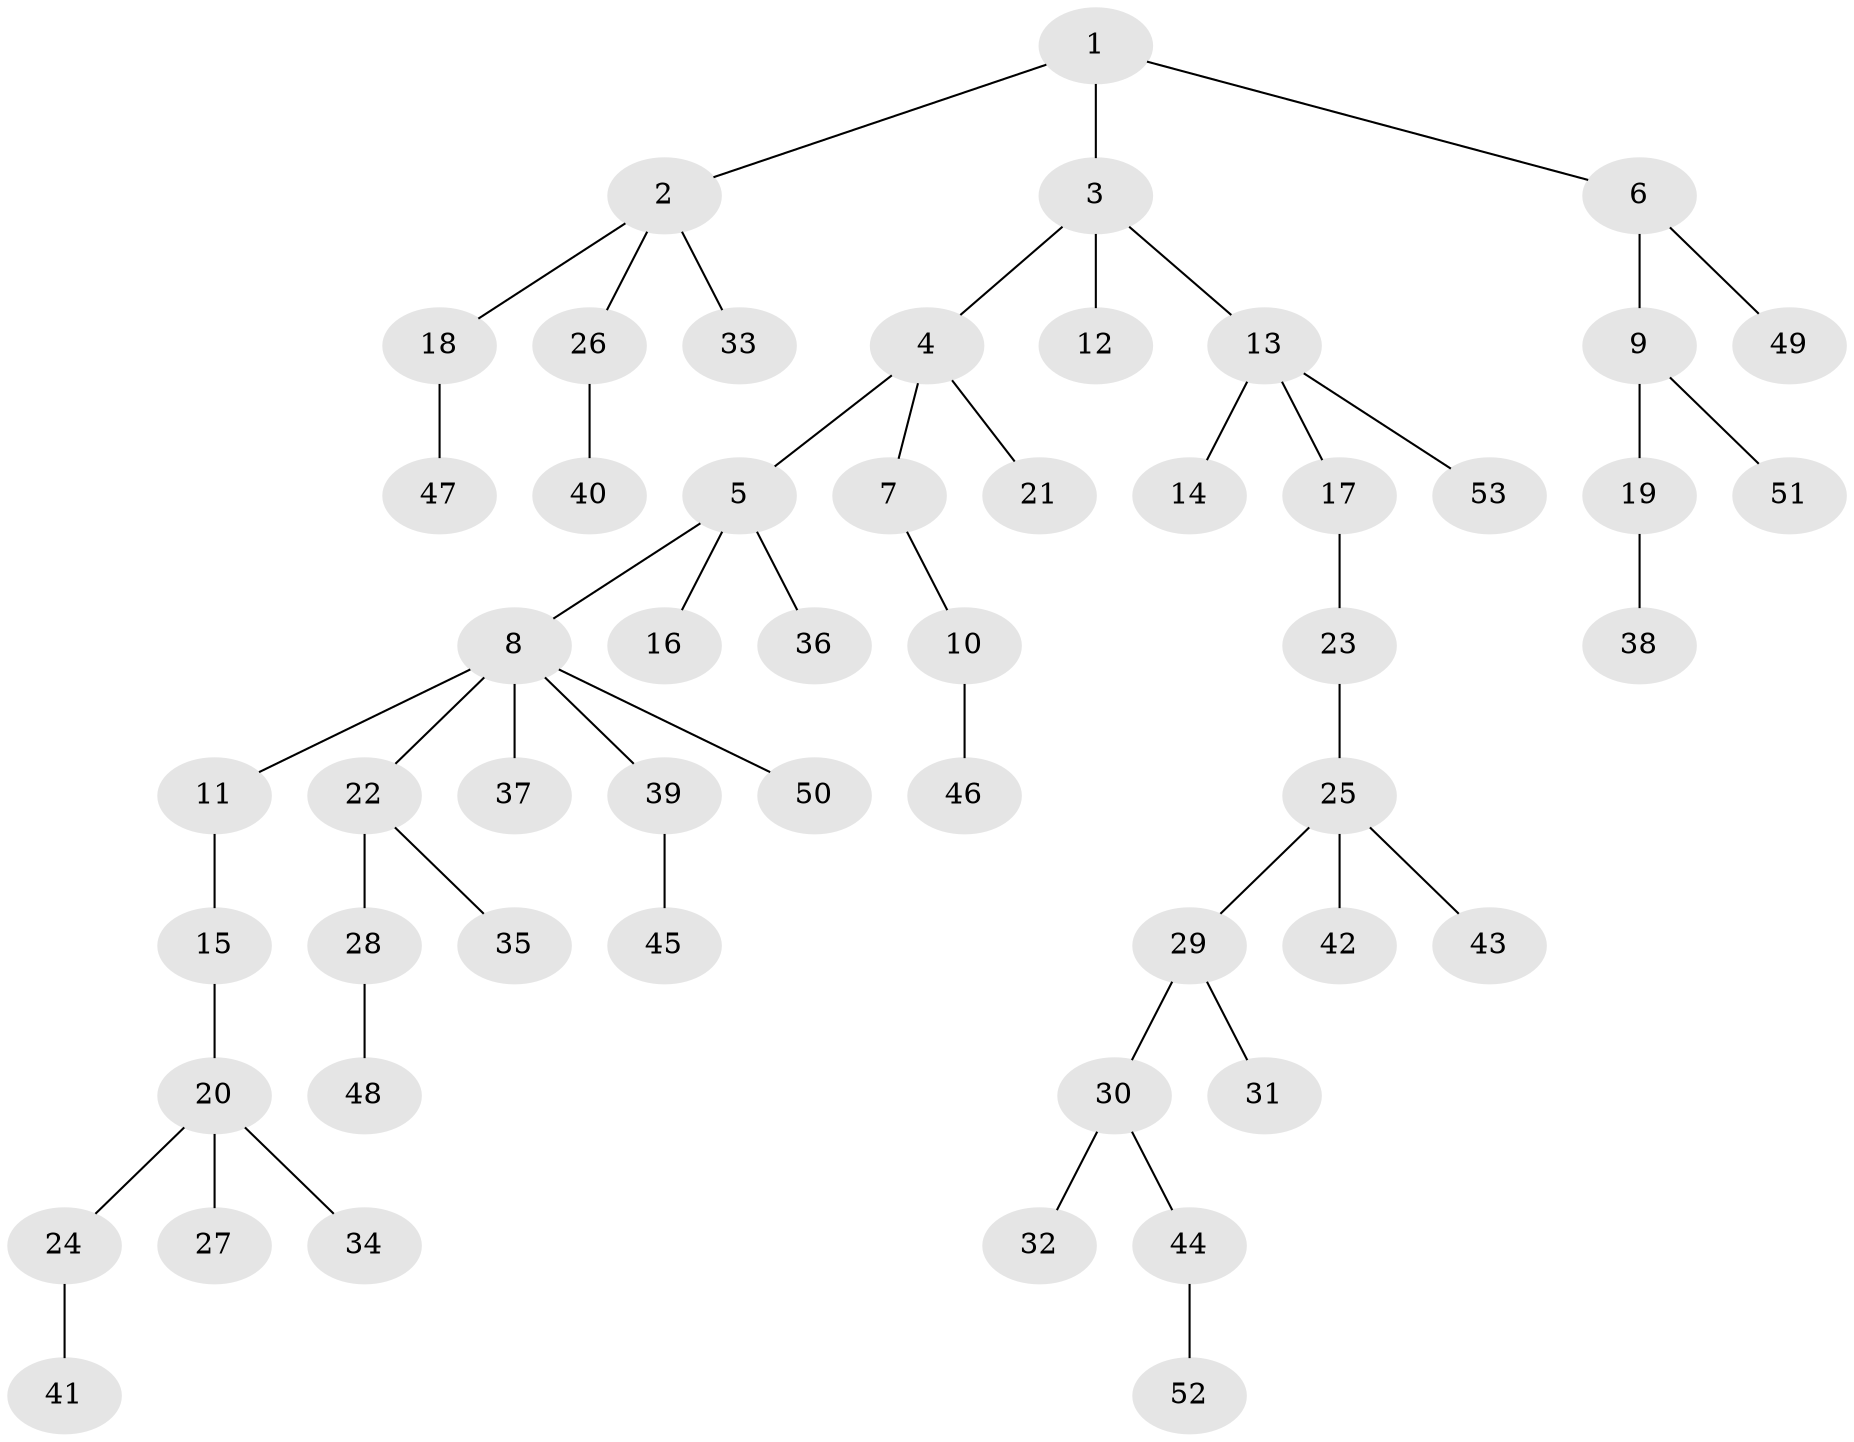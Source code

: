 // Generated by graph-tools (version 1.1) at 2025/02/03/09/25 03:02:19]
// undirected, 53 vertices, 52 edges
graph export_dot {
graph [start="1"]
  node [color=gray90,style=filled];
  1;
  2;
  3;
  4;
  5;
  6;
  7;
  8;
  9;
  10;
  11;
  12;
  13;
  14;
  15;
  16;
  17;
  18;
  19;
  20;
  21;
  22;
  23;
  24;
  25;
  26;
  27;
  28;
  29;
  30;
  31;
  32;
  33;
  34;
  35;
  36;
  37;
  38;
  39;
  40;
  41;
  42;
  43;
  44;
  45;
  46;
  47;
  48;
  49;
  50;
  51;
  52;
  53;
  1 -- 2;
  1 -- 3;
  1 -- 6;
  2 -- 18;
  2 -- 26;
  2 -- 33;
  3 -- 4;
  3 -- 12;
  3 -- 13;
  4 -- 5;
  4 -- 7;
  4 -- 21;
  5 -- 8;
  5 -- 16;
  5 -- 36;
  6 -- 9;
  6 -- 49;
  7 -- 10;
  8 -- 11;
  8 -- 22;
  8 -- 37;
  8 -- 39;
  8 -- 50;
  9 -- 19;
  9 -- 51;
  10 -- 46;
  11 -- 15;
  13 -- 14;
  13 -- 17;
  13 -- 53;
  15 -- 20;
  17 -- 23;
  18 -- 47;
  19 -- 38;
  20 -- 24;
  20 -- 27;
  20 -- 34;
  22 -- 28;
  22 -- 35;
  23 -- 25;
  24 -- 41;
  25 -- 29;
  25 -- 42;
  25 -- 43;
  26 -- 40;
  28 -- 48;
  29 -- 30;
  29 -- 31;
  30 -- 32;
  30 -- 44;
  39 -- 45;
  44 -- 52;
}
